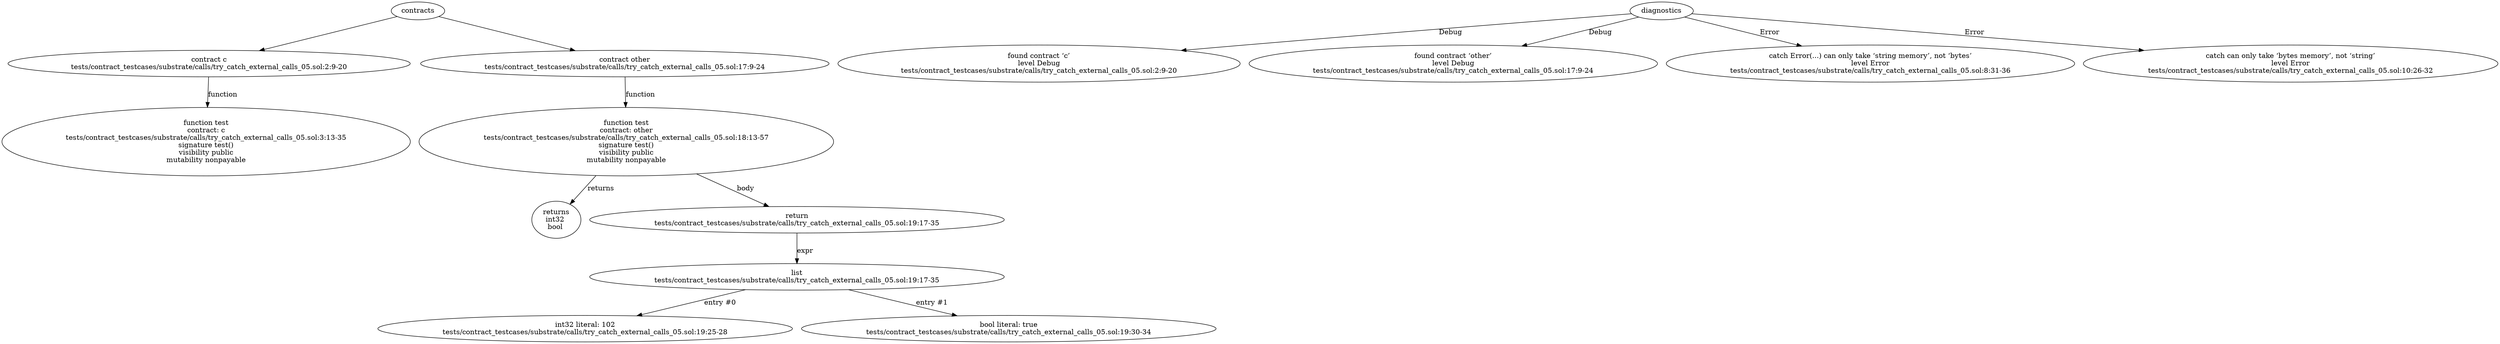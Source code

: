 strict digraph "tests/contract_testcases/substrate/calls/try_catch_external_calls_05.sol" {
	contract [label="contract c\ntests/contract_testcases/substrate/calls/try_catch_external_calls_05.sol:2:9-20"]
	test [label="function test\ncontract: c\ntests/contract_testcases/substrate/calls/try_catch_external_calls_05.sol:3:13-35\nsignature test()\nvisibility public\nmutability nonpayable"]
	contract_3 [label="contract other\ntests/contract_testcases/substrate/calls/try_catch_external_calls_05.sol:17:9-24"]
	test_4 [label="function test\ncontract: other\ntests/contract_testcases/substrate/calls/try_catch_external_calls_05.sol:18:13-57\nsignature test()\nvisibility public\nmutability nonpayable"]
	returns [label="returns\nint32 \nbool "]
	return [label="return\ntests/contract_testcases/substrate/calls/try_catch_external_calls_05.sol:19:17-35"]
	list [label="list\ntests/contract_testcases/substrate/calls/try_catch_external_calls_05.sol:19:17-35"]
	number_literal [label="int32 literal: 102\ntests/contract_testcases/substrate/calls/try_catch_external_calls_05.sol:19:25-28"]
	bool_literal [label="bool literal: true\ntests/contract_testcases/substrate/calls/try_catch_external_calls_05.sol:19:30-34"]
	diagnostic [label="found contract ‘c’\nlevel Debug\ntests/contract_testcases/substrate/calls/try_catch_external_calls_05.sol:2:9-20"]
	diagnostic_12 [label="found contract ‘other’\nlevel Debug\ntests/contract_testcases/substrate/calls/try_catch_external_calls_05.sol:17:9-24"]
	diagnostic_13 [label="catch Error(...) can only take ‘string memory’, not ‘bytes’\nlevel Error\ntests/contract_testcases/substrate/calls/try_catch_external_calls_05.sol:8:31-36"]
	diagnostic_14 [label="catch can only take ‘bytes memory’, not ‘string’\nlevel Error\ntests/contract_testcases/substrate/calls/try_catch_external_calls_05.sol:10:26-32"]
	contracts -> contract
	contract -> test [label="function"]
	contracts -> contract_3
	contract_3 -> test_4 [label="function"]
	test_4 -> returns [label="returns"]
	test_4 -> return [label="body"]
	return -> list [label="expr"]
	list -> number_literal [label="entry #0"]
	list -> bool_literal [label="entry #1"]
	diagnostics -> diagnostic [label="Debug"]
	diagnostics -> diagnostic_12 [label="Debug"]
	diagnostics -> diagnostic_13 [label="Error"]
	diagnostics -> diagnostic_14 [label="Error"]
}
